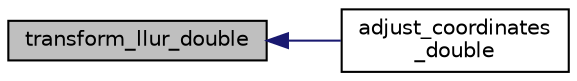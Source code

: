 digraph "transform_llur_double"
{
  edge [fontname="Helvetica",fontsize="10",labelfontname="Helvetica",labelfontsize="10"];
  node [fontname="Helvetica",fontsize="10",shape=record];
  rankdir="LR";
  Node844 [label="transform_llur_double",height=0.2,width=0.4,color="black", fillcolor="grey75", style="filled", fontcolor="black"];
  Node844 -> Node845 [dir="back",color="midnightblue",fontsize="10",style="solid",fontname="Helvetica"];
  Node845 [label="adjust_coordinates\l_double",height=0.2,width=0.4,color="black", fillcolor="white", style="filled",URL="$d7/d04/graphics_8h.html#a12e1a9ddeefb634f38969b5839d73680"];
}
